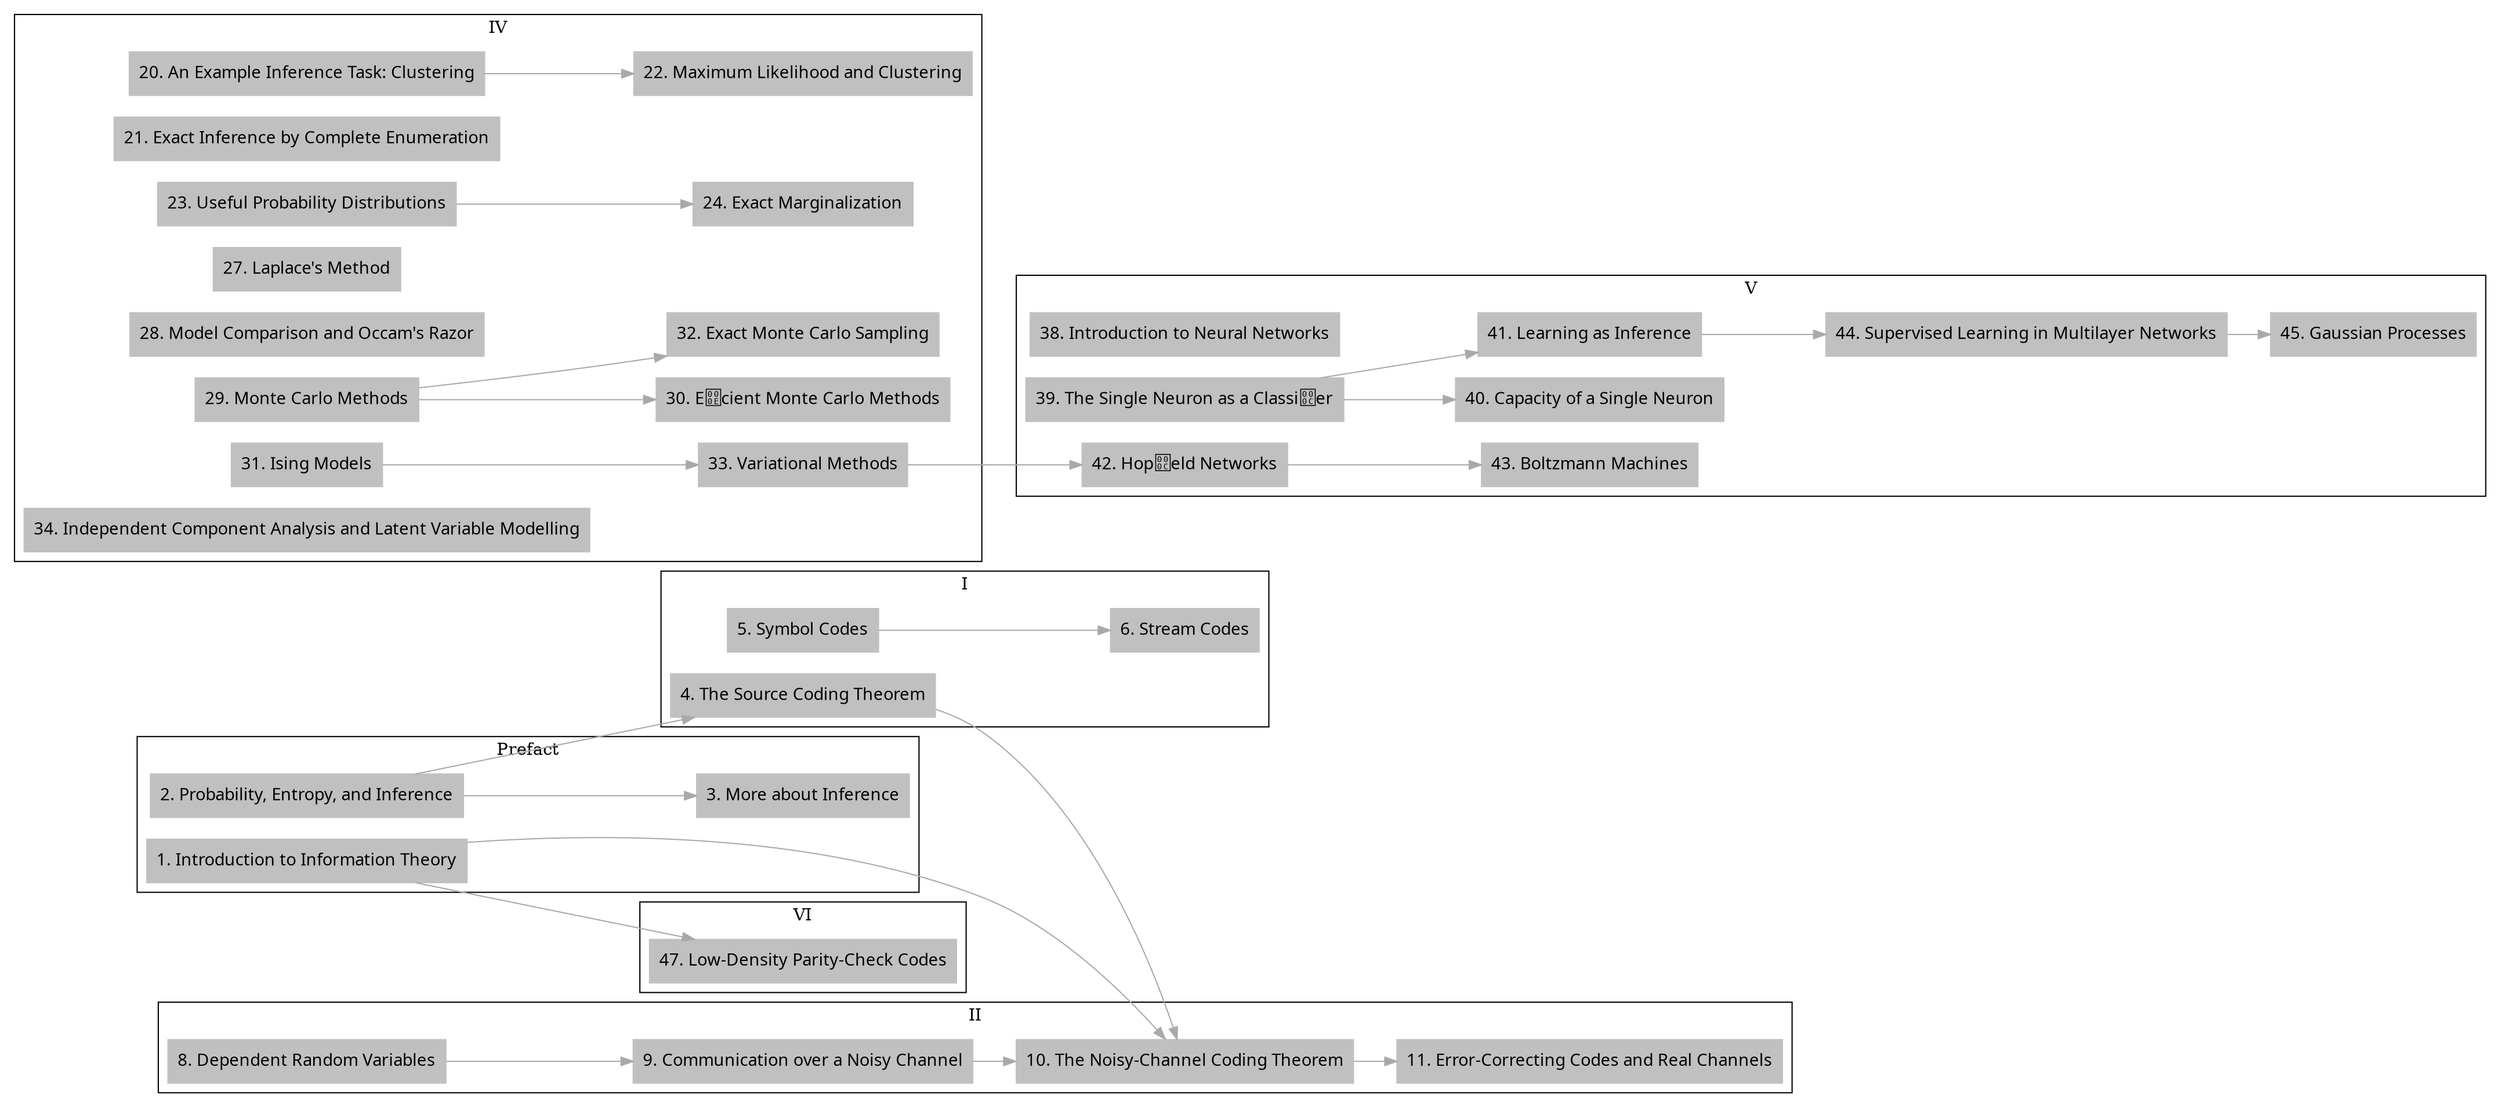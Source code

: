 digraph INFORMATION{
	dpi = 320;
	rankdir=LR;
	{
		node[shape=box,fontname="SimSon"]
		a1[label="1. Introduction to Information Theory",style=filled,color=gray];
		a2[label="2. Probability, Entropy, and Inference",style=filled,color=gray];
		a3[label="3. More about Inference",style=filled,color=gray];


		a4[label="4. The Source Coding Theorem",style=filled,color=gray];
		a5[label="5. Symbol Codes",style=filled,color=gray];
		a6[label="6. Stream Codes",style=filled,color=gray];
		#a7[label="7. Codes for Integers"];

		a8[label="8. Dependent Random Variables",style=filled,color=gray];
		a9[label="9. Communication over a Noisy Channel",style=filled,color=gray];
		a10[label="10. The Noisy-Channel Coding Theorem",style=filled,color=gray];
		a11[label="11. Error-Correcting Codes and Real Channels",style=filled,color=gray];

		#a12[label="12. Hash Codes: Codes for Ecient Information Retrieval"];
		#a13[label="13. Binary Codes"];
		#a14[label="14. Very Good Linear Codes Exist"];
		#a15[label="15. Further Exercises on Information Theory"];
		#a16[label="16. Message Passing"];
		#a17[label="17. Communication over Constrained Noiseless Channels"];
		#a18[label="18. Crosswords and Codebreaking"];
		#a19[label="19. Why have Sex? Information Acquisition and Evolution"];

		a20[label="20. An Example Inference Task: Clustering",style=filled,color=gray];
		a21[label="21. Exact Inference by Complete Enumeration",style=filled,color=gray];
		a22[label="22. Maximum Likelihood and Clustering",style=filled,color=gray];
		a23[label="23. Useful Probability Distributions",style=filled,color=gray];
		a24[label="24. Exact Marginalization",style=filled,color=gray];
		#a25[label="25. Exact Marginalization in Trellises"];
		#a26[label="26. Exact Marginalization in Graphs"];
		a27[label="27. Laplace's Method",style=filled,color=gray];
		a28[label="28. Model Comparison and Occam's Razor",style=filled,color=gray];
		a29[label="29. Monte Carlo Methods",style=filled,color=gray];
		a30[label="30. Ecient Monte Carlo Methods",style=filled,color=gray];
		a31[label="31. Ising Models",style=filled,color=gray];
		a32[label="32. Exact Monte Carlo Sampling",style=filled,color=gray];
		a33[label="33. Variational Methods",style=filled,color=gray];
		a34[label="34. Independent Component Analysis and Latent Variable Modelling",style=filled,color=gray];
		#a35[label="35. Random Inference Topics"];
		#a36[label="36. Decision Theory"];
		#a37[label="37. Bayesian Inference and Sampling Theory"];

		a38[label="38. Introduction to Neural Networks",style=filled,color=gray];
		a39[label="39. The Single Neuron as a Classier",style=filled,color=gray];
		a40[label="40. Capacity of a Single Neuron",style=filled,color=gray];
		a41[label="41. Learning as Inference",style=filled,color=gray];
		a42[label="42. Hopeld Networks",style=filled,color=gray];
		a43[label="43. Boltzmann Machines",style=filled,color=gray];
		a44[label="44. Supervised Learning in Multilayer Networks",style=filled,color=gray];
		a45[label="45. Gaussian Processes",style=filled,color=gray];
		#a46[label="46. Deconvolution"];


		a47[label="47. Low-Density Parity-Check Codes",style=filled,color=gray];
		#a48[label="48. Convolutional Codes and Turbo Codes"];
		#a49[label="49. Repeat{Accumulate Codes"];
		#a50[label="50. Digital Fountain Codes"];
	}
	{
		subgraph cluster_Prefact{label="Prefact";a1;a2;a3;}
		subgraph cluster_I{label="I";a4;a5;a6;}
		subgraph cluster_II{label="II";a8;a9;a10;a11;}
		#subgraph cluster_III{label="III";a12;a13;a14;a15;a16;a17;a18;a19;}
		subgraph cluster_IV{label="IV";a20;a21;a22;a23;a24;a27;a28;a29;a30;a31;a32;a33;a34;}
		subgraph cluster_V{label="V";a38;a39;a40;a41;a42;a43;a44;a45;}
		subgraph cluster_VI{label="VI";a47}

	}
	{
		edge[color=darkgray]
		#a1->a25;
		a1->a10;
		a1->a47;
		a2->a3;
		a2->a4;
		a4->a10;
		a5->a6;
		#a5->a7;
		a8->a9;
		a9->a10;
		a10->a11;
		#a10->a14;
		#a13->a14;
		#a16->a17;
		#a16->a26;
		#a17->a25;
		a20->a22;
		a23->a24;
		#a25->a48;
		a29->a30;
		a29->a32;
		a31->a33;
		a33->a42;
		a39->a40;
		a39->a41;
		a41->a44;
		a42->a43;
		a44->a45;
		#a48->a49;
	}

}
